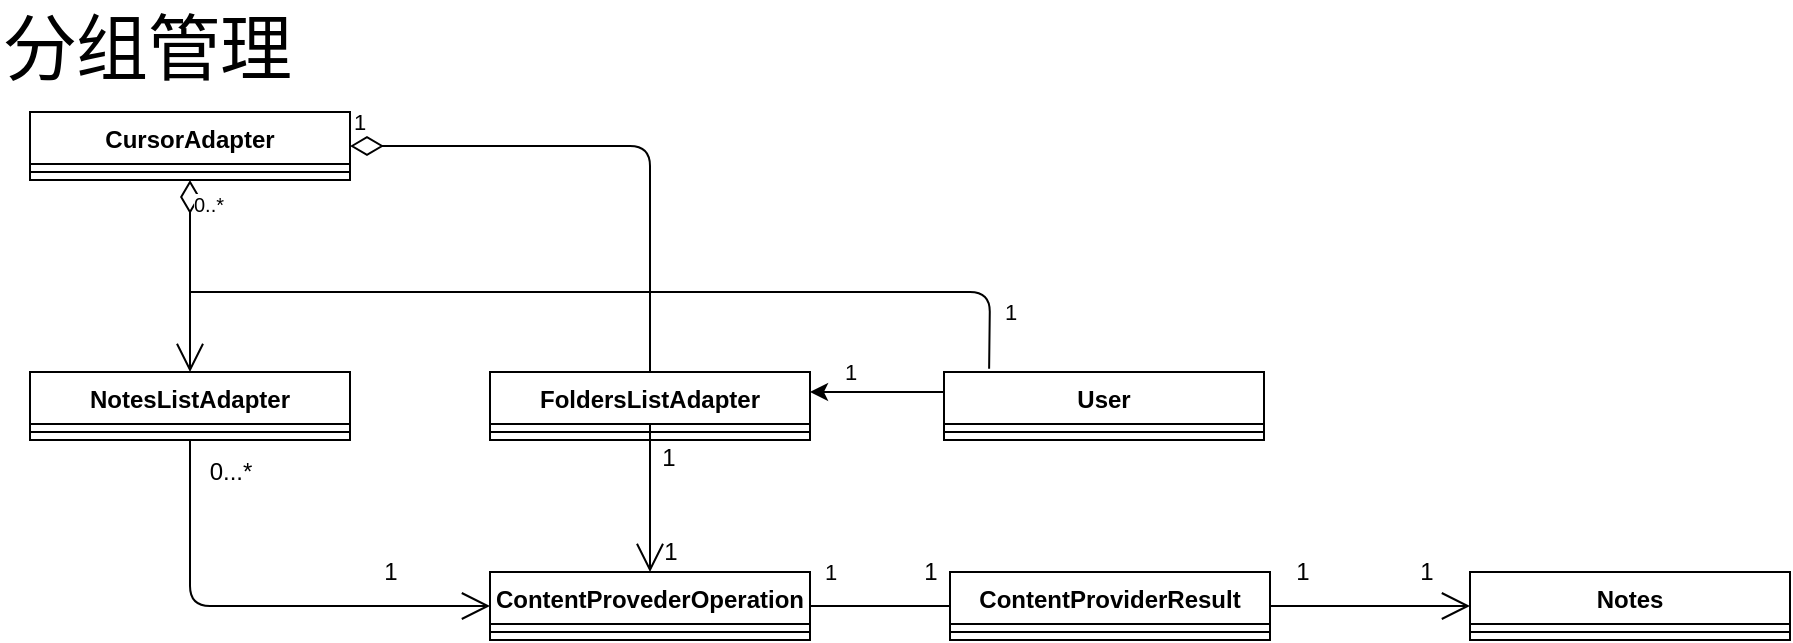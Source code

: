 <mxfile version="12.2.4" pages="1"><diagram id="XpvbafVjQ2I63Q9OyX7L" name="第 1 页"><mxGraphModel dx="805" dy="560" grid="1" gridSize="10" guides="1" tooltips="1" connect="1" arrows="1" fold="1" page="1" pageScale="1" pageWidth="827" pageHeight="1169" math="0" shadow="0"><root><mxCell id="0"/><mxCell id="1" parent="0"/><mxCell id="2" value="CursorAdapter" style="swimlane;fontStyle=1;align=center;verticalAlign=top;childLayout=stackLayout;horizontal=1;startSize=26;horizontalStack=0;resizeParent=1;resizeParentMax=0;resizeLast=0;collapsible=1;marginBottom=0;" parent="1" vertex="1"><mxGeometry x="210" y="80" width="160" height="34" as="geometry"/></mxCell><mxCell id="4" value="" style="line;strokeWidth=1;fillColor=none;align=left;verticalAlign=middle;spacingTop=-1;spacingLeft=3;spacingRight=3;rotatable=0;labelPosition=right;points=[];portConstraint=eastwest;" parent="2" vertex="1"><mxGeometry y="26" width="160" height="8" as="geometry"/></mxCell><mxCell id="6" value="" style="endArrow=open;html=1;endSize=12;startArrow=diamondThin;startSize=14;startFill=0;edgeStyle=orthogonalEdgeStyle;exitX=0.5;exitY=1;exitDx=0;exitDy=0;entryX=0.5;entryY=0;entryDx=0;entryDy=0;" parent="1" source="2" target="9" edge="1"><mxGeometry relative="1" as="geometry"><mxPoint x="250" y="180" as="sourcePoint"/><mxPoint x="290" y="210" as="targetPoint"/></mxGeometry></mxCell><mxCell id="7" value="0..*" style="resizable=0;html=1;align=left;verticalAlign=top;labelBackgroundColor=#ffffff;fontSize=10;" parent="6" connectable="0" vertex="1"><mxGeometry x="-1" relative="1" as="geometry"/></mxCell><mxCell id="8" value="1" style="resizable=0;html=1;align=right;verticalAlign=top;labelBackgroundColor=#ffffff;fontSize=10;" parent="6" connectable="0" vertex="1"><mxGeometry x="1" relative="1" as="geometry"/></mxCell><mxCell id="9" value="NotesListAdapter" style="swimlane;fontStyle=1;align=center;verticalAlign=top;childLayout=stackLayout;horizontal=1;startSize=26;horizontalStack=0;resizeParent=1;resizeParentMax=0;resizeLast=0;collapsible=1;marginBottom=0;" parent="1" vertex="1"><mxGeometry x="210" y="210" width="160" height="34" as="geometry"/></mxCell><mxCell id="10" value="" style="line;strokeWidth=1;fillColor=none;align=left;verticalAlign=middle;spacingTop=-1;spacingLeft=3;spacingRight=3;rotatable=0;labelPosition=right;points=[];portConstraint=eastwest;" parent="9" vertex="1"><mxGeometry y="26" width="160" height="8" as="geometry"/></mxCell><mxCell id="13" value="ContentProvederOperation" style="swimlane;fontStyle=1;align=center;verticalAlign=top;childLayout=stackLayout;horizontal=1;startSize=26;horizontalStack=0;resizeParent=1;resizeParentMax=0;resizeLast=0;collapsible=1;marginBottom=0;" parent="1" vertex="1"><mxGeometry x="440" y="310" width="160" height="34" as="geometry"/></mxCell><mxCell id="14" value="" style="line;strokeWidth=1;fillColor=none;align=left;verticalAlign=middle;spacingTop=-1;spacingLeft=3;spacingRight=3;rotatable=0;labelPosition=right;points=[];portConstraint=eastwest;" parent="13" vertex="1"><mxGeometry y="26" width="160" height="8" as="geometry"/></mxCell><mxCell id="27" value="1" style="edgeStyle=orthogonalEdgeStyle;rounded=0;orthogonalLoop=1;jettySize=auto;html=1;" parent="1" source="15" target="11" edge="1"><mxGeometry x="0.403" y="-10" relative="1" as="geometry"><Array as="points"><mxPoint x="620" y="220"/><mxPoint x="620" y="220"/></Array><mxPoint as="offset"/></mxGeometry></mxCell><mxCell id="15" value="User" style="swimlane;fontStyle=1;align=center;verticalAlign=top;childLayout=stackLayout;horizontal=1;startSize=26;horizontalStack=0;resizeParent=1;resizeParentMax=0;resizeLast=0;collapsible=1;marginBottom=0;" parent="1" vertex="1"><mxGeometry x="667" y="210" width="160" height="34" as="geometry"/></mxCell><mxCell id="16" value="" style="line;strokeWidth=1;fillColor=none;align=left;verticalAlign=middle;spacingTop=-1;spacingLeft=3;spacingRight=3;rotatable=0;labelPosition=right;points=[];portConstraint=eastwest;" parent="15" vertex="1"><mxGeometry y="26" width="160" height="8" as="geometry"/></mxCell><mxCell id="17" value="Notes" style="swimlane;fontStyle=1;align=center;verticalAlign=top;childLayout=stackLayout;horizontal=1;startSize=26;horizontalStack=0;resizeParent=1;resizeParentMax=0;resizeLast=0;collapsible=1;marginBottom=0;" parent="1" vertex="1"><mxGeometry x="930" y="310" width="160" height="34" as="geometry"/></mxCell><mxCell id="18" value="" style="line;strokeWidth=1;fillColor=none;align=left;verticalAlign=middle;spacingTop=-1;spacingLeft=3;spacingRight=3;rotatable=0;labelPosition=right;points=[];portConstraint=eastwest;" parent="17" vertex="1"><mxGeometry y="26" width="160" height="8" as="geometry"/></mxCell><mxCell id="19" value="ContentProviderResult" style="swimlane;fontStyle=1;align=center;verticalAlign=top;childLayout=stackLayout;horizontal=1;startSize=26;horizontalStack=0;resizeParent=1;resizeParentMax=0;resizeLast=0;collapsible=1;marginBottom=0;" parent="1" vertex="1"><mxGeometry x="670" y="310" width="160" height="34" as="geometry"/></mxCell><mxCell id="20" value="" style="line;strokeWidth=1;fillColor=none;align=left;verticalAlign=middle;spacingTop=-1;spacingLeft=3;spacingRight=3;rotatable=0;labelPosition=right;points=[];portConstraint=eastwest;" parent="19" vertex="1"><mxGeometry y="26" width="160" height="8" as="geometry"/></mxCell><mxCell id="24" value="1" style="endArrow=open;html=1;endSize=12;startArrow=diamondThin;startSize=14;startFill=0;edgeStyle=orthogonalEdgeStyle;align=left;verticalAlign=bottom;exitX=1;exitY=0.5;exitDx=0;exitDy=0;entryX=0.5;entryY=0;entryDx=0;entryDy=0;" parent="1" source="2" target="13" edge="1"><mxGeometry x="-1" y="3" relative="1" as="geometry"><mxPoint x="440" y="120" as="sourcePoint"/><mxPoint x="600" y="120" as="targetPoint"/></mxGeometry></mxCell><mxCell id="26" value="1" style="text;html=1;resizable=0;points=[];align=center;verticalAlign=middle;labelBackgroundColor=#ffffff;" parent="24" vertex="1" connectable="0"><mxGeometry x="0.787" y="1" relative="1" as="geometry"><mxPoint x="9" y="28.5" as="offset"/></mxGeometry></mxCell><mxCell id="11" value="FoldersListAdapter" style="swimlane;fontStyle=1;align=center;verticalAlign=top;childLayout=stackLayout;horizontal=1;startSize=26;horizontalStack=0;resizeParent=1;resizeParentMax=0;resizeLast=0;collapsible=1;marginBottom=0;" parent="1" vertex="1"><mxGeometry x="440" y="210" width="160" height="34" as="geometry"/></mxCell><mxCell id="12" value="" style="line;strokeWidth=1;fillColor=none;align=left;verticalAlign=middle;spacingTop=-1;spacingLeft=3;spacingRight=3;rotatable=0;labelPosition=right;points=[];portConstraint=eastwest;" parent="11" vertex="1"><mxGeometry y="26" width="160" height="8" as="geometry"/></mxCell><mxCell id="28" value="1" style="endArrow=none;html=1;entryX=0.141;entryY=-0.048;entryDx=0;entryDy=0;entryPerimeter=0;" parent="1" target="15" edge="1"><mxGeometry x="0.825" y="-14" width="50" height="50" relative="1" as="geometry"><mxPoint x="290" y="170" as="sourcePoint"/><mxPoint x="580" y="150" as="targetPoint"/><Array as="points"><mxPoint x="690" y="170"/></Array><mxPoint x="24" y="10" as="offset"/></mxGeometry></mxCell><mxCell id="29" value="" style="endArrow=open;endFill=1;endSize=12;html=1;exitX=0.5;exitY=1;exitDx=0;exitDy=0;entryX=0;entryY=0.5;entryDx=0;entryDy=0;" parent="1" source="9" target="13" edge="1"><mxGeometry width="160" relative="1" as="geometry"><mxPoint x="230" y="370" as="sourcePoint"/><mxPoint x="390" y="370" as="targetPoint"/><Array as="points"><mxPoint x="290" y="327"/></Array></mxGeometry></mxCell><mxCell id="30" value="0...*" style="text;html=1;resizable=0;points=[];align=center;verticalAlign=middle;labelBackgroundColor=#ffffff;" parent="29" vertex="1" connectable="0"><mxGeometry x="-0.87" y="2" relative="1" as="geometry"><mxPoint x="18" y="1" as="offset"/></mxGeometry></mxCell><mxCell id="31" value="1" style="text;html=1;resizable=0;points=[];align=center;verticalAlign=middle;labelBackgroundColor=#ffffff;" parent="29" vertex="1" connectable="0"><mxGeometry x="0.58" y="-1" relative="1" as="geometry"><mxPoint x="-1" y="-18" as="offset"/></mxGeometry></mxCell><mxCell id="32" value="1" style="text;html=1;resizable=0;points=[];align=center;verticalAlign=middle;labelBackgroundColor=#ffffff;" parent="1" vertex="1" connectable="0"><mxGeometry x="520" y="244.071" as="geometry"><mxPoint x="9" y="9" as="offset"/></mxGeometry></mxCell><mxCell id="33" value="1" style="endArrow=none;html=1;exitX=1;exitY=0.5;exitDx=0;exitDy=0;entryX=0;entryY=0.5;entryDx=0;entryDy=0;" parent="1" source="13" target="19" edge="1"><mxGeometry x="-0.714" y="17" width="50" height="50" relative="1" as="geometry"><mxPoint x="630" y="360" as="sourcePoint"/><mxPoint x="680" y="310" as="targetPoint"/><mxPoint as="offset"/></mxGeometry></mxCell><mxCell id="37" value="1" style="text;html=1;resizable=0;points=[];align=center;verticalAlign=middle;labelBackgroundColor=#ffffff;" parent="33" vertex="1" connectable="0"><mxGeometry x="0.786" y="1" relative="1" as="geometry"><mxPoint x="-2.5" y="-16" as="offset"/></mxGeometry></mxCell><mxCell id="34" value="" style="endArrow=open;endFill=1;endSize=12;html=1;exitX=1;exitY=0.5;exitDx=0;exitDy=0;entryX=0;entryY=0.5;entryDx=0;entryDy=0;" parent="1" source="19" target="17" edge="1"><mxGeometry width="160" relative="1" as="geometry"><mxPoint x="770" y="261" as="sourcePoint"/><mxPoint x="920" y="344" as="targetPoint"/><Array as="points"/></mxGeometry></mxCell><mxCell id="35" value="1" style="text;html=1;resizable=0;points=[];align=center;verticalAlign=middle;labelBackgroundColor=#ffffff;" parent="34" vertex="1" connectable="0"><mxGeometry x="-0.87" y="2" relative="1" as="geometry"><mxPoint x="9" y="-15" as="offset"/></mxGeometry></mxCell><mxCell id="36" value="1" style="text;html=1;resizable=0;points=[];align=center;verticalAlign=middle;labelBackgroundColor=#ffffff;" parent="34" vertex="1" connectable="0"><mxGeometry x="0.58" y="-1" relative="1" as="geometry"><mxPoint x="-1" y="-18" as="offset"/></mxGeometry></mxCell><mxCell id="38" value="&lt;font style=&quot;font-size: 36px&quot;&gt;分组管理&lt;/font&gt;" style="text;html=1;resizable=0;points=[];autosize=1;align=left;verticalAlign=top;spacingTop=-4;" parent="1" vertex="1"><mxGeometry x="195" y="24" width="160" height="20" as="geometry"/></mxCell></root></mxGraphModel></diagram></mxfile>